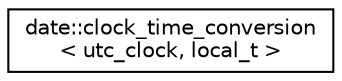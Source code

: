 digraph "Graphical Class Hierarchy"
{
 // LATEX_PDF_SIZE
  edge [fontname="Helvetica",fontsize="10",labelfontname="Helvetica",labelfontsize="10"];
  node [fontname="Helvetica",fontsize="10",shape=record];
  rankdir="LR";
  Node0 [label="date::clock_time_conversion\l\< utc_clock, local_t \>",height=0.2,width=0.4,color="black", fillcolor="white", style="filled",URL="$structdate_1_1clock__time__conversion_3_01utc__clock_00_01local__t_01_4.html",tooltip=" "];
}
